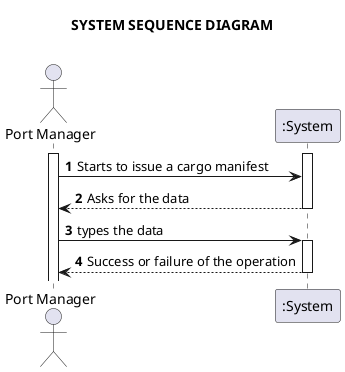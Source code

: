 @startuml
'https://plantuml.com/sequence-diagram

title <b>SYSTEM SEQUENCE DIAGRAM\n
autonumber
'hide footbox
actor "Port Manager" as PM

participant ":System" as System

activate PM
activate System

PM -> System : Starts to issue a cargo manifest
System --> PM : Asks for the data
deactivate System
PM -> System : types the data
activate System
System --> PM : Success or failure of the operation
deactivate System



@enduml